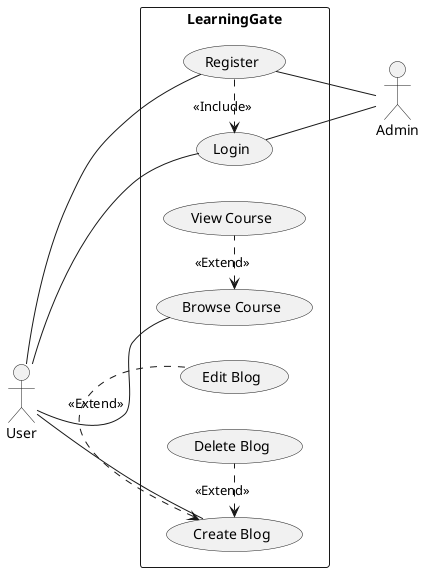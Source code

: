 @startuml LearningGate_UseCase 
left to right direction 
skinparam packageStyle rectangle

actor User as u
actor Admin as a 

rectangle LearningGate {
	u -- (Register) 
	u -- (Login)
	(Register) -- a
	(Login) -- a
	Register .> Login : <<Include>> 
	u -- (Browse Course)
	(Browse Course) <. (View Course) : <<Extend>>
	u -- (Create Blog)  
	(Create Blog) <. (Delete Blog) : <<Extend>> 
	(Create Blog) <. (Edit Blog) : <<Extend>> 
}

@enduml